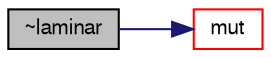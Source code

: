 digraph "~laminar"
{
  bgcolor="transparent";
  edge [fontname="FreeSans",fontsize="10",labelfontname="FreeSans",labelfontsize="10"];
  node [fontname="FreeSans",fontsize="10",shape=record];
  rankdir="LR";
  Node2 [label="~laminar",height=0.2,width=0.4,color="black", fillcolor="grey75", style="filled", fontcolor="black"];
  Node2 -> Node3 [color="midnightblue",fontsize="10",style="solid",fontname="FreeSans"];
  Node3 [label="mut",height=0.2,width=0.4,color="red",URL="$a30742.html#a598ebf47acd469010b9918a35214687a",tooltip="Return the turbulence viscosity, i.e. 0 for laminar flow. "];
}
